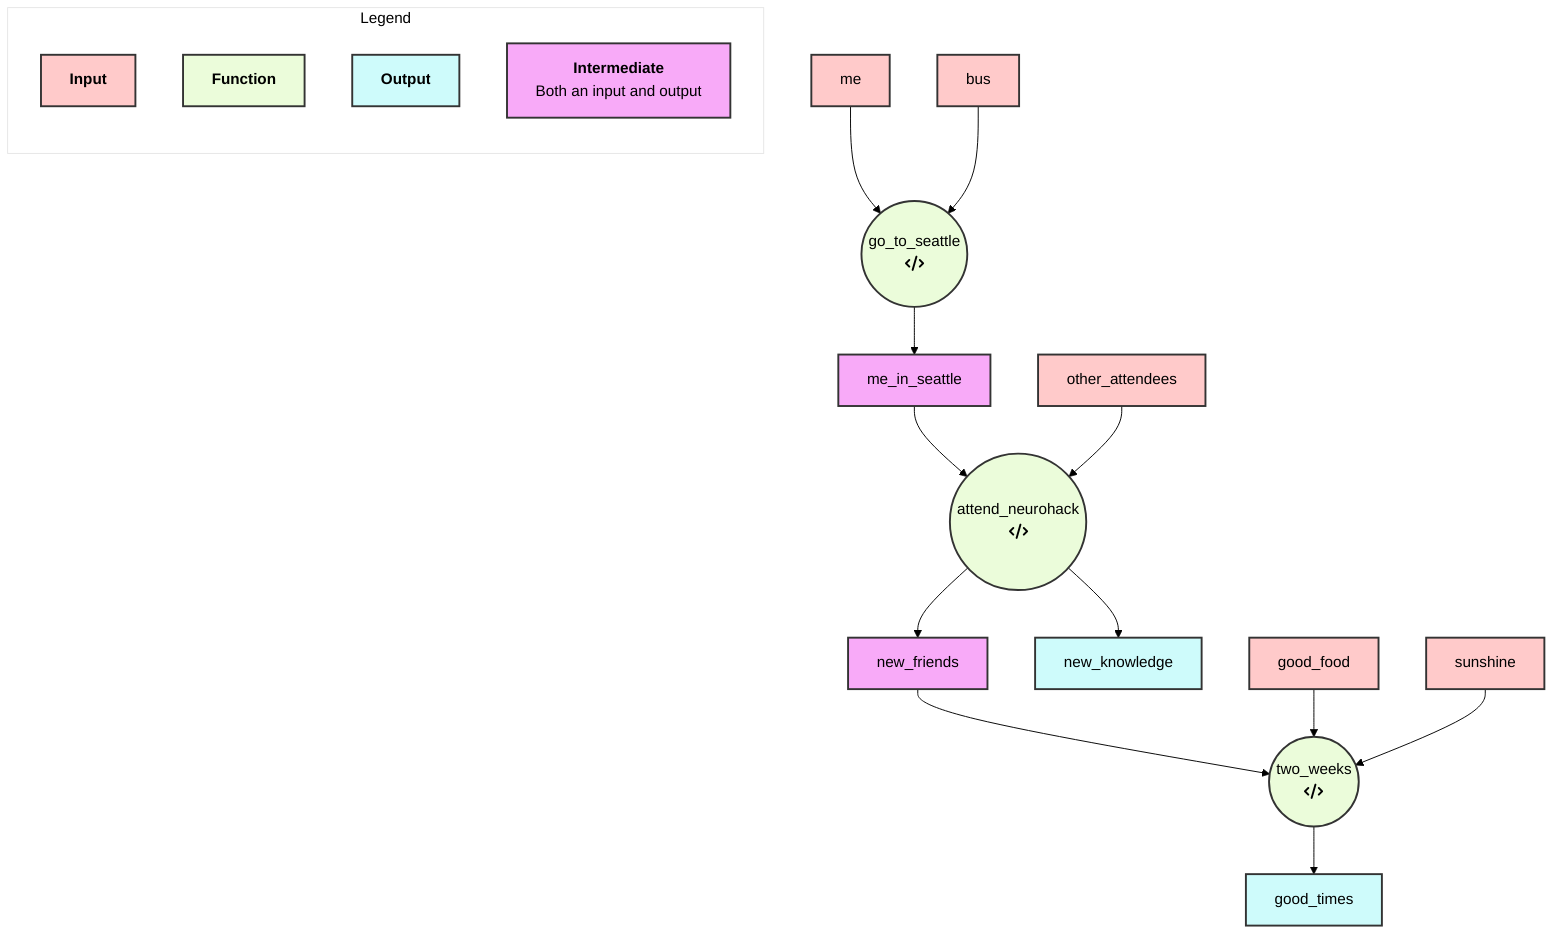 %%{init: {'theme':'base', 'themeVariables': {
  'primaryColor': '#ffcaca',
  'primaryTextColor': '#000',
  'primaryBorderColor': '#000000',
  'lineColor': '#000000',
  'tertiaryColor': '#fff'
}}}%%
graph TD
classDef lightRed fill:#ffcaca,stroke:#333,stroke-width:2px;
classDef lightGreen fill:#ebfcda,stroke:#333,stroke-width:2px;
classDef lightBlue fill:#cefbfb,stroke:#333,stroke-width:2px;
classDef lightPurple fill:#f8aaf8,stroke:#333,stroke-width:2px;

subgraph Legend
    direction TB
    key1[<b>Input]:::lightRed
    key2[<b>Function]:::lightGreen
    key3[<b>Output]:::lightBlue
    key4[<b>Intermediate</b><br> Both an input and output]:::lightPurple
end
go_to_seattle(("go_to_seattle")):::lightGreen
go_to_seattle(("go_to_seattle
 fa:fa-code"))
me:::lightRed
me --> go_to_seattle
bus:::lightRed
bus --> go_to_seattle
me_in_seattle:::lightBlue
go_to_seattle --> me_in_seattle
attend_neurohack(("attend_neurohack")):::lightGreen
attend_neurohack(("attend_neurohack
 fa:fa-code"))
me_in_seattle --> attend_neurohack
other_attendees:::lightRed
other_attendees --> attend_neurohack
new_friends:::lightBlue
attend_neurohack --> new_friends
new_knowledge:::lightBlue
attend_neurohack --> new_knowledge
two_weeks(("two_weeks")):::lightGreen
two_weeks(("two_weeks
 fa:fa-code"))
new_friends --> two_weeks
good_food:::lightRed
good_food --> two_weeks
sunshine:::lightRed
sunshine --> two_weeks
good_times:::lightBlue
two_weeks --> good_times
me:::lightRed
bus:::lightRed
me_in_seattle:::lightPurple
other_attendees:::lightRed
new_friends:::lightPurple
new_knowledge:::lightBlue
good_food:::lightRed
sunshine:::lightRed
good_times:::lightBlue